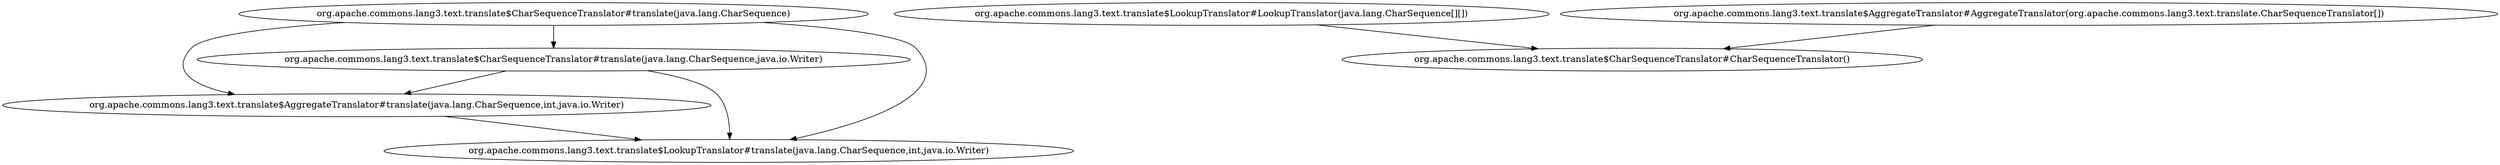 digraph G {
  "org.apache.commons.lang3.text.translate$CharSequenceTranslator#translate(java.lang.CharSequence,java.io.Writer)" -> "org.apache.commons.lang3.text.translate$AggregateTranslator#translate(java.lang.CharSequence,int,java.io.Writer)";
  "org.apache.commons.lang3.text.translate$CharSequenceTranslator#translate(java.lang.CharSequence,java.io.Writer)" -> "org.apache.commons.lang3.text.translate$LookupTranslator#translate(java.lang.CharSequence,int,java.io.Writer)";
  "org.apache.commons.lang3.text.translate$AggregateTranslator#translate(java.lang.CharSequence,int,java.io.Writer)" -> "org.apache.commons.lang3.text.translate$LookupTranslator#translate(java.lang.CharSequence,int,java.io.Writer)";
  "org.apache.commons.lang3.text.translate$LookupTranslator#LookupTranslator(java.lang.CharSequence[][])" -> "org.apache.commons.lang3.text.translate$CharSequenceTranslator#CharSequenceTranslator()";
  "org.apache.commons.lang3.text.translate$AggregateTranslator#AggregateTranslator(org.apache.commons.lang3.text.translate.CharSequenceTranslator[])" -> "org.apache.commons.lang3.text.translate$CharSequenceTranslator#CharSequenceTranslator()";
  "org.apache.commons.lang3.text.translate$CharSequenceTranslator#translate(java.lang.CharSequence)" -> "org.apache.commons.lang3.text.translate$CharSequenceTranslator#translate(java.lang.CharSequence,java.io.Writer)";
  "org.apache.commons.lang3.text.translate$CharSequenceTranslator#translate(java.lang.CharSequence)" -> "org.apache.commons.lang3.text.translate$AggregateTranslator#translate(java.lang.CharSequence,int,java.io.Writer)";
  "org.apache.commons.lang3.text.translate$CharSequenceTranslator#translate(java.lang.CharSequence)" -> "org.apache.commons.lang3.text.translate$LookupTranslator#translate(java.lang.CharSequence,int,java.io.Writer)";
}
